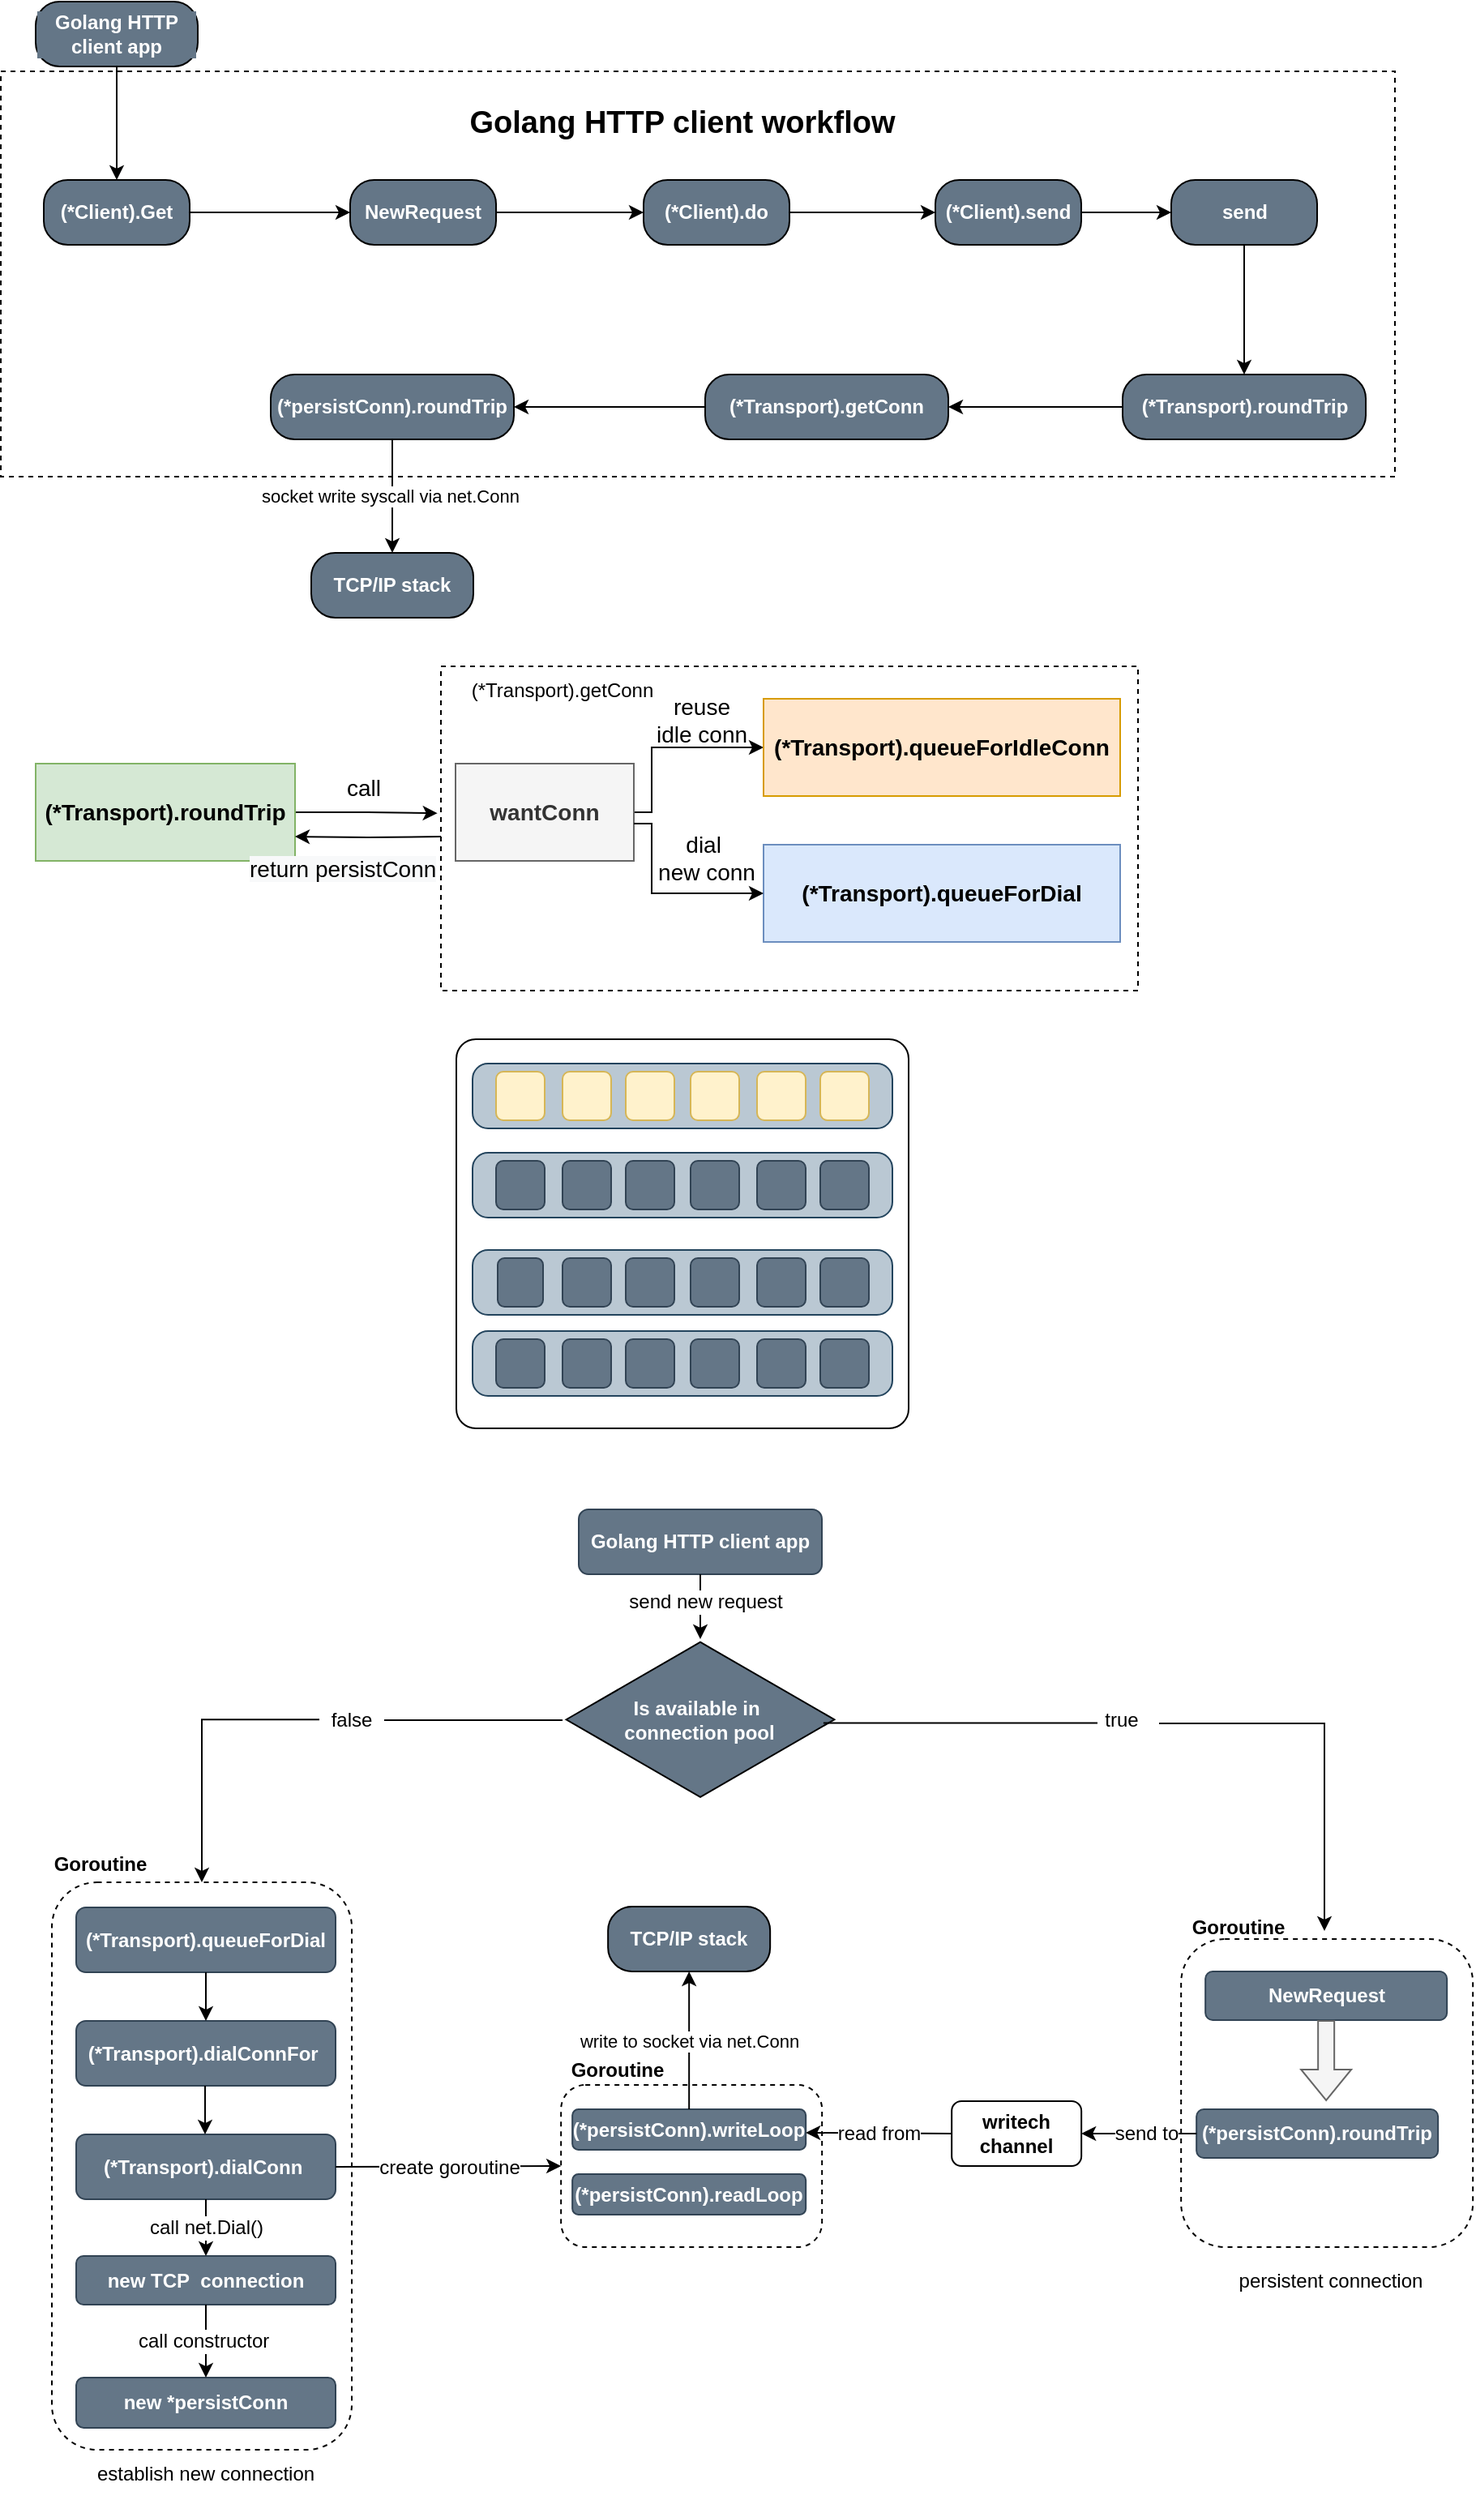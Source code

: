 <mxfile version="15.9.4" type="github">
  <diagram id="J2EWIxKZFVFp0aU-S5zG" name="Page-1">
    <mxGraphModel dx="1422" dy="1936" grid="1" gridSize="10" guides="1" tooltips="1" connect="1" arrows="1" fold="1" page="1" pageScale="1" pageWidth="827" pageHeight="1169" background="none" math="0" shadow="0">
      <root>
        <mxCell id="0" />
        <mxCell id="1" parent="0" />
        <mxCell id="nPq5z5EwJPDNXG9xJYMo-1" value="" style="rounded=0;whiteSpace=wrap;html=1;dashed=1;" parent="1" vertex="1">
          <mxGeometry x="33.5" y="33" width="860" height="250" as="geometry" />
        </mxCell>
        <mxCell id="6nx5Ef50IVuq_1JzivEW-11" value="" style="edgeStyle=orthogonalEdgeStyle;rounded=0;orthogonalLoop=1;jettySize=auto;html=1;entryX=-0.005;entryY=0.453;entryDx=0;entryDy=0;entryPerimeter=0;" parent="1" source="6nx5Ef50IVuq_1JzivEW-2" target="6nx5Ef50IVuq_1JzivEW-3" edge="1">
          <mxGeometry relative="1" as="geometry" />
        </mxCell>
        <mxCell id="6nx5Ef50IVuq_1JzivEW-2" value="(*Transport).roundTrip" style="rounded=1;whiteSpace=wrap;html=1;arcSize=0;fontSize=14;fontStyle=1;fillColor=#d5e8d4;strokeColor=#82b366;" parent="1" vertex="1">
          <mxGeometry x="55" y="460" width="160" height="60" as="geometry" />
        </mxCell>
        <mxCell id="6nx5Ef50IVuq_1JzivEW-3" value="" style="rounded=0;whiteSpace=wrap;html=1;dashed=1;" parent="1" vertex="1">
          <mxGeometry x="305" y="400" width="430" height="200" as="geometry" />
        </mxCell>
        <mxCell id="6nx5Ef50IVuq_1JzivEW-8" value="" style="edgeStyle=orthogonalEdgeStyle;rounded=0;orthogonalLoop=1;jettySize=auto;html=1;entryX=0;entryY=0.5;entryDx=0;entryDy=0;" parent="1" source="6nx5Ef50IVuq_1JzivEW-4" target="6nx5Ef50IVuq_1JzivEW-6" edge="1">
          <mxGeometry relative="1" as="geometry">
            <Array as="points">
              <mxPoint x="435" y="490" />
              <mxPoint x="435" y="450" />
            </Array>
          </mxGeometry>
        </mxCell>
        <mxCell id="6nx5Ef50IVuq_1JzivEW-4" value="wantConn" style="rounded=1;whiteSpace=wrap;html=1;arcSize=0;fontSize=14;fontStyle=1;fillColor=#f5f5f5;strokeColor=#666666;fontColor=#333333;" parent="1" vertex="1">
          <mxGeometry x="314" y="460" width="110" height="60" as="geometry" />
        </mxCell>
        <mxCell id="6nx5Ef50IVuq_1JzivEW-5" value="(*Transport).getConn" style="text;html=1;strokeColor=none;fillColor=none;align=center;verticalAlign=middle;whiteSpace=wrap;rounded=0;dashed=1;" parent="1" vertex="1">
          <mxGeometry x="315" y="400" width="130" height="30" as="geometry" />
        </mxCell>
        <mxCell id="6nx5Ef50IVuq_1JzivEW-6" value="(*Transport).queueForIdleConn" style="rounded=1;whiteSpace=wrap;html=1;arcSize=0;fontSize=14;fontStyle=1;fillColor=#ffe6cc;strokeColor=#d79b00;" parent="1" vertex="1">
          <mxGeometry x="504" y="420" width="220" height="60" as="geometry" />
        </mxCell>
        <mxCell id="6nx5Ef50IVuq_1JzivEW-7" value="(*Transport).queueForDial" style="rounded=1;whiteSpace=wrap;html=1;arcSize=0;fontSize=14;fontStyle=1;fillColor=#dae8fc;strokeColor=#6c8ebf;" parent="1" vertex="1">
          <mxGeometry x="504" y="510" width="220" height="60" as="geometry" />
        </mxCell>
        <mxCell id="6nx5Ef50IVuq_1JzivEW-10" value="" style="edgeStyle=orthogonalEdgeStyle;rounded=0;orthogonalLoop=1;jettySize=auto;html=1;entryX=0;entryY=0.5;entryDx=0;entryDy=0;" parent="1" target="6nx5Ef50IVuq_1JzivEW-7" edge="1">
          <mxGeometry relative="1" as="geometry">
            <mxPoint x="424" y="497" as="sourcePoint" />
            <mxPoint x="514" y="470" as="targetPoint" />
            <Array as="points">
              <mxPoint x="435" y="497" />
              <mxPoint x="435" y="540" />
            </Array>
          </mxGeometry>
        </mxCell>
        <mxCell id="6nx5Ef50IVuq_1JzivEW-12" value="" style="edgeStyle=orthogonalEdgeStyle;rounded=0;orthogonalLoop=1;jettySize=auto;html=1;entryX=1;entryY=0.75;entryDx=0;entryDy=0;" parent="1" target="6nx5Ef50IVuq_1JzivEW-2" edge="1">
          <mxGeometry relative="1" as="geometry">
            <mxPoint x="305" y="505" as="sourcePoint" />
            <mxPoint x="225" y="505" as="targetPoint" />
          </mxGeometry>
        </mxCell>
        <mxCell id="6nx5Ef50IVuq_1JzivEW-13" value="&lt;span style=&quot;color: rgb(0 , 0 , 0) ; font-family: &amp;#34;helvetica&amp;#34; ; font-size: 14px ; font-style: normal ; letter-spacing: normal ; text-indent: 0px ; text-transform: none ; word-spacing: 0px ; background-color: rgb(248 , 249 , 250) ; display: inline ; float: none&quot;&gt;return persistConn&lt;/span&gt;" style="text;whiteSpace=wrap;html=1;fontStyle=0;align=left;" parent="1" vertex="1">
          <mxGeometry x="185" y="510" width="140" height="30" as="geometry" />
        </mxCell>
        <mxCell id="6nx5Ef50IVuq_1JzivEW-14" value="&lt;div style=&quot;text-align: center&quot;&gt;&lt;span style=&quot;font-size: 14px&quot;&gt;&lt;font face=&quot;helvetica&quot;&gt;call&lt;/font&gt;&lt;/span&gt;&lt;/div&gt;" style="text;whiteSpace=wrap;html=1;fontStyle=0" parent="1" vertex="1">
          <mxGeometry x="245" y="460" width="30" height="30" as="geometry" />
        </mxCell>
        <mxCell id="6nx5Ef50IVuq_1JzivEW-16" value="&lt;div style=&quot;text-align: center&quot;&gt;&lt;span style=&quot;font-size: 14px&quot;&gt;&lt;font face=&quot;helvetica&quot;&gt;reuse idle conn&lt;/font&gt;&lt;/span&gt;&lt;/div&gt;" style="text;whiteSpace=wrap;html=1;fontStyle=0" parent="1" vertex="1">
          <mxGeometry x="435" y="410" width="60" height="30" as="geometry" />
        </mxCell>
        <mxCell id="6nx5Ef50IVuq_1JzivEW-17" value="&lt;div&gt;&lt;span style=&quot;font-size: 14px&quot;&gt;&lt;font face=&quot;helvetica&quot;&gt;dial&amp;nbsp;&lt;/font&gt;&lt;/span&gt;&lt;/div&gt;&lt;div&gt;&lt;span style=&quot;font-size: 14px&quot;&gt;&lt;font face=&quot;helvetica&quot;&gt;new conn&lt;/font&gt;&lt;/span&gt;&lt;/div&gt;" style="text;whiteSpace=wrap;html=1;fontStyle=0;align=center;" parent="1" vertex="1">
          <mxGeometry x="434" y="495" width="70" height="31" as="geometry" />
        </mxCell>
        <mxCell id="Hpju6PKB836rXU66gbII-5" value="" style="rounded=1;whiteSpace=wrap;html=1;fontColor=default;strokeColor=default;fillColor=default;arcSize=5;" parent="1" vertex="1">
          <mxGeometry x="314.5" y="630" width="279" height="240" as="geometry" />
        </mxCell>
        <mxCell id="Hpju6PKB836rXU66gbII-6" value="" style="rounded=1;whiteSpace=wrap;html=1;strokeColor=#23445d;fillColor=#bac8d3;arcSize=24;fontColor=default;" parent="1" vertex="1">
          <mxGeometry x="324.5" y="645" width="259" height="40" as="geometry" />
        </mxCell>
        <mxCell id="Hpju6PKB836rXU66gbII-8" value="" style="rounded=1;whiteSpace=wrap;html=1;strokeColor=#d6b656;fillColor=#fff2cc;fontColor=default;" parent="1" vertex="1">
          <mxGeometry x="339" y="650" width="30" height="30" as="geometry" />
        </mxCell>
        <mxCell id="Hpju6PKB836rXU66gbII-9" value="" style="rounded=1;whiteSpace=wrap;html=1;strokeColor=#d6b656;fillColor=#fff2cc;fontColor=default;" parent="1" vertex="1">
          <mxGeometry x="380" y="650" width="30" height="30" as="geometry" />
        </mxCell>
        <mxCell id="Hpju6PKB836rXU66gbII-10" value="" style="rounded=1;whiteSpace=wrap;html=1;strokeColor=#d6b656;fillColor=#fff2cc;fontColor=default;" parent="1" vertex="1">
          <mxGeometry x="419" y="650" width="30" height="30" as="geometry" />
        </mxCell>
        <mxCell id="Hpju6PKB836rXU66gbII-11" value="" style="rounded=1;whiteSpace=wrap;html=1;strokeColor=#d6b656;fillColor=#fff2cc;fontColor=default;" parent="1" vertex="1">
          <mxGeometry x="459" y="650" width="30" height="30" as="geometry" />
        </mxCell>
        <mxCell id="Hpju6PKB836rXU66gbII-12" value="" style="rounded=1;whiteSpace=wrap;html=1;strokeColor=#d6b656;fillColor=#fff2cc;fontColor=default;" parent="1" vertex="1">
          <mxGeometry x="500" y="650" width="30" height="30" as="geometry" />
        </mxCell>
        <mxCell id="Hpju6PKB836rXU66gbII-13" value="" style="rounded=1;whiteSpace=wrap;html=1;strokeColor=#d6b656;fillColor=#fff2cc;fontColor=default;" parent="1" vertex="1">
          <mxGeometry x="539" y="650" width="30" height="30" as="geometry" />
        </mxCell>
        <mxCell id="Hpju6PKB836rXU66gbII-14" value="" style="rounded=1;whiteSpace=wrap;html=1;strokeColor=#23445d;fillColor=#bac8d3;arcSize=24;fontColor=default;" parent="1" vertex="1">
          <mxGeometry x="324.5" y="700" width="259" height="40" as="geometry" />
        </mxCell>
        <mxCell id="Hpju6PKB836rXU66gbII-15" value="" style="rounded=1;whiteSpace=wrap;html=1;strokeColor=#314354;fillColor=#647687;fontColor=#ffffff;" parent="1" vertex="1">
          <mxGeometry x="339" y="705" width="30" height="30" as="geometry" />
        </mxCell>
        <mxCell id="Hpju6PKB836rXU66gbII-16" value="" style="rounded=1;whiteSpace=wrap;html=1;strokeColor=#314354;fillColor=#647687;fontColor=#ffffff;" parent="1" vertex="1">
          <mxGeometry x="380" y="705" width="30" height="30" as="geometry" />
        </mxCell>
        <mxCell id="Hpju6PKB836rXU66gbII-17" value="" style="rounded=1;whiteSpace=wrap;html=1;strokeColor=#314354;fillColor=#647687;fontColor=#ffffff;" parent="1" vertex="1">
          <mxGeometry x="419" y="705" width="30" height="30" as="geometry" />
        </mxCell>
        <mxCell id="Hpju6PKB836rXU66gbII-18" value="" style="rounded=1;whiteSpace=wrap;html=1;strokeColor=#314354;fillColor=#647687;fontColor=#ffffff;" parent="1" vertex="1">
          <mxGeometry x="459" y="705" width="30" height="30" as="geometry" />
        </mxCell>
        <mxCell id="Hpju6PKB836rXU66gbII-19" value="" style="rounded=1;whiteSpace=wrap;html=1;strokeColor=#314354;fillColor=#647687;fontColor=#ffffff;" parent="1" vertex="1">
          <mxGeometry x="500" y="705" width="30" height="30" as="geometry" />
        </mxCell>
        <mxCell id="Hpju6PKB836rXU66gbII-20" value="" style="rounded=1;whiteSpace=wrap;html=1;strokeColor=#314354;fillColor=#647687;fontColor=#ffffff;" parent="1" vertex="1">
          <mxGeometry x="539" y="705" width="30" height="30" as="geometry" />
        </mxCell>
        <mxCell id="Hpju6PKB836rXU66gbII-21" value="" style="rounded=1;whiteSpace=wrap;html=1;strokeColor=#23445d;fillColor=#bac8d3;arcSize=24;fontColor=default;" parent="1" vertex="1">
          <mxGeometry x="324.5" y="760" width="259" height="40" as="geometry" />
        </mxCell>
        <mxCell id="Hpju6PKB836rXU66gbII-22" value="" style="rounded=1;whiteSpace=wrap;html=1;strokeColor=#314354;fillColor=#647687;fontColor=#ffffff;" parent="1" vertex="1">
          <mxGeometry x="340" y="765" width="28" height="30" as="geometry" />
        </mxCell>
        <mxCell id="Hpju6PKB836rXU66gbII-23" value="" style="rounded=1;whiteSpace=wrap;html=1;strokeColor=#314354;fillColor=#647687;fontColor=#ffffff;" parent="1" vertex="1">
          <mxGeometry x="380" y="765" width="30" height="30" as="geometry" />
        </mxCell>
        <mxCell id="Hpju6PKB836rXU66gbII-24" value="" style="rounded=1;whiteSpace=wrap;html=1;strokeColor=#314354;fillColor=#647687;fontColor=#ffffff;" parent="1" vertex="1">
          <mxGeometry x="419" y="765" width="30" height="30" as="geometry" />
        </mxCell>
        <mxCell id="Hpju6PKB836rXU66gbII-25" value="" style="rounded=1;whiteSpace=wrap;html=1;strokeColor=#314354;fillColor=#647687;fontColor=#ffffff;" parent="1" vertex="1">
          <mxGeometry x="459" y="765" width="30" height="30" as="geometry" />
        </mxCell>
        <mxCell id="Hpju6PKB836rXU66gbII-26" value="" style="rounded=1;whiteSpace=wrap;html=1;strokeColor=#314354;fillColor=#647687;fontColor=#ffffff;" parent="1" vertex="1">
          <mxGeometry x="500" y="765" width="30" height="30" as="geometry" />
        </mxCell>
        <mxCell id="Hpju6PKB836rXU66gbII-27" value="" style="rounded=1;whiteSpace=wrap;html=1;strokeColor=#314354;fillColor=#647687;fontColor=#ffffff;" parent="1" vertex="1">
          <mxGeometry x="539" y="765" width="30" height="30" as="geometry" />
        </mxCell>
        <mxCell id="Hpju6PKB836rXU66gbII-28" value="" style="rounded=1;whiteSpace=wrap;html=1;strokeColor=#23445d;fillColor=#bac8d3;arcSize=24;fontColor=default;" parent="1" vertex="1">
          <mxGeometry x="324.5" y="810" width="259" height="40" as="geometry" />
        </mxCell>
        <mxCell id="Hpju6PKB836rXU66gbII-29" value="" style="rounded=1;whiteSpace=wrap;html=1;strokeColor=#314354;fillColor=#647687;fontColor=#ffffff;" parent="1" vertex="1">
          <mxGeometry x="339" y="815" width="30" height="30" as="geometry" />
        </mxCell>
        <mxCell id="Hpju6PKB836rXU66gbII-30" value="" style="rounded=1;whiteSpace=wrap;html=1;strokeColor=#314354;fillColor=#647687;fontColor=#ffffff;" parent="1" vertex="1">
          <mxGeometry x="380" y="815" width="30" height="30" as="geometry" />
        </mxCell>
        <mxCell id="Hpju6PKB836rXU66gbII-31" value="" style="rounded=1;whiteSpace=wrap;html=1;strokeColor=#314354;fillColor=#647687;fontColor=#ffffff;" parent="1" vertex="1">
          <mxGeometry x="419" y="815" width="30" height="30" as="geometry" />
        </mxCell>
        <mxCell id="Hpju6PKB836rXU66gbII-32" value="" style="rounded=1;whiteSpace=wrap;html=1;strokeColor=#314354;fillColor=#647687;fontColor=#ffffff;" parent="1" vertex="1">
          <mxGeometry x="459" y="815" width="30" height="30" as="geometry" />
        </mxCell>
        <mxCell id="Hpju6PKB836rXU66gbII-33" value="" style="rounded=1;whiteSpace=wrap;html=1;strokeColor=#314354;fillColor=#647687;fontColor=#ffffff;" parent="1" vertex="1">
          <mxGeometry x="500" y="815" width="30" height="30" as="geometry" />
        </mxCell>
        <mxCell id="Hpju6PKB836rXU66gbII-34" value="" style="rounded=1;whiteSpace=wrap;html=1;strokeColor=#314354;fillColor=#647687;fontColor=#ffffff;" parent="1" vertex="1">
          <mxGeometry x="539" y="815" width="30" height="30" as="geometry" />
        </mxCell>
        <mxCell id="pzGNESv07BAN-wGDjxDe-1" value="(*Transport).dialConnFor&amp;nbsp;" style="rounded=1;whiteSpace=wrap;html=1;fillColor=#647687;strokeColor=#314354;fontStyle=1;fontColor=#ffffff;" parent="1" vertex="1">
          <mxGeometry x="80" y="1235.5" width="160" height="40" as="geometry" />
        </mxCell>
        <mxCell id="pzGNESv07BAN-wGDjxDe-2" value="(*Transport).queueForDial" style="rounded=1;whiteSpace=wrap;html=1;fillColor=#647687;strokeColor=#314354;fontStyle=1;fontColor=#ffffff;" parent="1" vertex="1">
          <mxGeometry x="80" y="1165.5" width="160" height="40" as="geometry" />
        </mxCell>
        <mxCell id="pzGNESv07BAN-wGDjxDe-3" value="(*Transport).dialConn&amp;nbsp;" style="rounded=1;whiteSpace=wrap;html=1;fillColor=#647687;strokeColor=#314354;fontStyle=1;fontColor=#ffffff;" parent="1" vertex="1">
          <mxGeometry x="80" y="1305.5" width="160" height="40" as="geometry" />
        </mxCell>
        <mxCell id="pzGNESv07BAN-wGDjxDe-6" value="new TCP&amp;nbsp; connection" style="rounded=1;whiteSpace=wrap;html=1;strokeColor=#314354;fillColor=#647687;fontColor=#ffffff;fontStyle=1" parent="1" vertex="1">
          <mxGeometry x="80" y="1380.5" width="160" height="30" as="geometry" />
        </mxCell>
        <mxCell id="pzGNESv07BAN-wGDjxDe-9" value="" style="whiteSpace=wrap;html=1;rounded=1;fontStyle=1;strokeColor=default;fillColor=none;fontColor=default;dashed=1;" parent="1" vertex="1">
          <mxGeometry x="379.08" y="1275" width="161" height="100" as="geometry" />
        </mxCell>
        <mxCell id="pzGNESv07BAN-wGDjxDe-7" value="(*persistConn).writeLoop" style="rounded=1;whiteSpace=wrap;html=1;strokeColor=#314354;fillColor=#647687;fontColor=#ffffff;fontStyle=1" parent="1" vertex="1">
          <mxGeometry x="386.08" y="1290" width="144" height="25" as="geometry" />
        </mxCell>
        <mxCell id="pzGNESv07BAN-wGDjxDe-8" value="(*persistConn).readLoop" style="rounded=1;whiteSpace=wrap;html=1;strokeColor=#314354;fillColor=#647687;fontColor=#ffffff;fontStyle=1" parent="1" vertex="1">
          <mxGeometry x="386.08" y="1330" width="144" height="25" as="geometry" />
        </mxCell>
        <mxCell id="pzGNESv07BAN-wGDjxDe-10" value="Goroutine" style="text;html=1;strokeColor=none;fillColor=none;align=center;verticalAlign=middle;whiteSpace=wrap;rounded=0;dashed=1;fontColor=default;fontStyle=1" parent="1" vertex="1">
          <mxGeometry x="384.08" y="1251" width="60" height="30" as="geometry" />
        </mxCell>
        <mxCell id="pzGNESv07BAN-wGDjxDe-12" value="(*persistConn).roundTrip" style="rounded=1;whiteSpace=wrap;html=1;strokeColor=#314354;fillColor=#647687;fontColor=#ffffff;fontStyle=1" parent="1" vertex="1">
          <mxGeometry x="771.08" y="1290" width="149" height="30" as="geometry" />
        </mxCell>
        <mxCell id="pzGNESv07BAN-wGDjxDe-24" value="writech&lt;br&gt;channel" style="rounded=1;whiteSpace=wrap;html=1;fontColor=default;strokeColor=default;fillColor=none;fontStyle=1" parent="1" vertex="1">
          <mxGeometry x="620.08" y="1285" width="80" height="40" as="geometry" />
        </mxCell>
        <mxCell id="pzGNESv07BAN-wGDjxDe-28" value="" style="endArrow=classic;html=1;rounded=0;labelBackgroundColor=default;fontColor=default;strokeColor=default;strokeWidth=1;exitX=0.5;exitY=1;exitDx=0;exitDy=0;entryX=0.5;entryY=0;entryDx=0;entryDy=0;" parent="1" source="pzGNESv07BAN-wGDjxDe-2" target="pzGNESv07BAN-wGDjxDe-1" edge="1">
          <mxGeometry width="50" height="50" relative="1" as="geometry">
            <mxPoint x="370" y="1195.5" as="sourcePoint" />
            <mxPoint x="420" y="1145.5" as="targetPoint" />
          </mxGeometry>
        </mxCell>
        <mxCell id="pzGNESv07BAN-wGDjxDe-29" value="" style="endArrow=classic;html=1;rounded=0;labelBackgroundColor=default;fontColor=default;strokeColor=default;strokeWidth=1;exitX=0.5;exitY=1;exitDx=0;exitDy=0;entryX=0.5;entryY=0;entryDx=0;entryDy=0;" parent="1" edge="1">
          <mxGeometry width="50" height="50" relative="1" as="geometry">
            <mxPoint x="159.5" y="1275.5" as="sourcePoint" />
            <mxPoint x="159.5" y="1305.5" as="targetPoint" />
          </mxGeometry>
        </mxCell>
        <mxCell id="pzGNESv07BAN-wGDjxDe-36" value="NewRequest" style="rounded=1;whiteSpace=wrap;html=1;strokeColor=#314354;fillColor=#647687;fontColor=#ffffff;fontStyle=1" parent="1" vertex="1">
          <mxGeometry x="776.58" y="1205" width="149" height="30" as="geometry" />
        </mxCell>
        <mxCell id="pzGNESv07BAN-wGDjxDe-38" value="" style="shape=flexArrow;endArrow=classic;html=1;rounded=0;labelBackgroundColor=default;fontColor=default;strokeColor=#666666;strokeWidth=1;exitX=0.5;exitY=1;exitDx=0;exitDy=0;fillColor=#f5f5f5;entryX=0.5;entryY=0;entryDx=0;entryDy=0;" parent="1" source="pzGNESv07BAN-wGDjxDe-36" edge="1">
          <mxGeometry width="50" height="50" relative="1" as="geometry">
            <mxPoint x="533.58" y="1295" as="sourcePoint" />
            <mxPoint x="851.08" y="1285" as="targetPoint" />
          </mxGeometry>
        </mxCell>
        <mxCell id="pzGNESv07BAN-wGDjxDe-44" value="new *persistConn" style="rounded=1;whiteSpace=wrap;html=1;strokeColor=#314354;fillColor=#647687;fontColor=#ffffff;fontStyle=1" parent="1" vertex="1">
          <mxGeometry x="80" y="1455.5" width="160" height="31" as="geometry" />
        </mxCell>
        <mxCell id="pzGNESv07BAN-wGDjxDe-48" value="" style="whiteSpace=wrap;html=1;rounded=1;fontStyle=1;strokeColor=default;fillColor=none;fontColor=default;dashed=1;" parent="1" vertex="1">
          <mxGeometry x="761.58" y="1185" width="180" height="190" as="geometry" />
        </mxCell>
        <mxCell id="pzGNESv07BAN-wGDjxDe-49" value="Goroutine" style="text;html=1;strokeColor=none;fillColor=none;align=center;verticalAlign=middle;whiteSpace=wrap;rounded=0;dashed=1;fontColor=default;fontStyle=1" parent="1" vertex="1">
          <mxGeometry x="766.58" y="1163" width="60" height="30" as="geometry" />
        </mxCell>
        <mxCell id="GXO4SjL9WCgsoghpwDpz-4" value="" style="edgeStyle=orthogonalEdgeStyle;rounded=0;orthogonalLoop=1;jettySize=auto;html=1;fontColor=#FFFFFF;" parent="1" source="GXO4SjL9WCgsoghpwDpz-2" target="GXO4SjL9WCgsoghpwDpz-3" edge="1">
          <mxGeometry relative="1" as="geometry" />
        </mxCell>
        <mxCell id="GXO4SjL9WCgsoghpwDpz-2" value="Golang HTTP client app" style="rounded=1;whiteSpace=wrap;html=1;labelBackgroundColor=#647687;fontColor=#FFFFFF;fillColor=#647687;align=center;verticalAlign=middle;arcSize=37;fontStyle=1" parent="1" vertex="1">
          <mxGeometry x="55" y="-10" width="100" height="40" as="geometry" />
        </mxCell>
        <mxCell id="GXO4SjL9WCgsoghpwDpz-6" value="" style="edgeStyle=orthogonalEdgeStyle;rounded=0;orthogonalLoop=1;jettySize=auto;html=1;fontColor=#FFFFFF;" parent="1" source="GXO4SjL9WCgsoghpwDpz-3" target="GXO4SjL9WCgsoghpwDpz-5" edge="1">
          <mxGeometry relative="1" as="geometry" />
        </mxCell>
        <mxCell id="GXO4SjL9WCgsoghpwDpz-3" value="(*Client).Get" style="rounded=1;whiteSpace=wrap;html=1;labelBackgroundColor=#647687;fontColor=#FFFFFF;fillColor=#647687;align=center;verticalAlign=middle;arcSize=37;fontStyle=1" parent="1" vertex="1">
          <mxGeometry x="60" y="100" width="90" height="40" as="geometry" />
        </mxCell>
        <mxCell id="GXO4SjL9WCgsoghpwDpz-8" value="" style="edgeStyle=orthogonalEdgeStyle;rounded=0;orthogonalLoop=1;jettySize=auto;html=1;fontColor=#FFFFFF;" parent="1" source="GXO4SjL9WCgsoghpwDpz-5" target="GXO4SjL9WCgsoghpwDpz-7" edge="1">
          <mxGeometry relative="1" as="geometry" />
        </mxCell>
        <mxCell id="GXO4SjL9WCgsoghpwDpz-5" value="NewRequest" style="rounded=1;whiteSpace=wrap;html=1;labelBackgroundColor=#647687;fontColor=#FFFFFF;fillColor=#647687;align=center;verticalAlign=middle;arcSize=37;fontStyle=1" parent="1" vertex="1">
          <mxGeometry x="249" y="100" width="90" height="40" as="geometry" />
        </mxCell>
        <mxCell id="GXO4SjL9WCgsoghpwDpz-10" value="" style="edgeStyle=orthogonalEdgeStyle;rounded=0;orthogonalLoop=1;jettySize=auto;html=1;fontColor=#FFFFFF;" parent="1" source="GXO4SjL9WCgsoghpwDpz-7" target="GXO4SjL9WCgsoghpwDpz-9" edge="1">
          <mxGeometry relative="1" as="geometry" />
        </mxCell>
        <mxCell id="GXO4SjL9WCgsoghpwDpz-7" value="(*Client).do" style="rounded=1;whiteSpace=wrap;html=1;labelBackgroundColor=#647687;fontColor=#FFFFFF;fillColor=#647687;align=center;verticalAlign=middle;arcSize=37;fontStyle=1" parent="1" vertex="1">
          <mxGeometry x="430" y="100" width="90" height="40" as="geometry" />
        </mxCell>
        <mxCell id="GXO4SjL9WCgsoghpwDpz-12" value="" style="edgeStyle=orthogonalEdgeStyle;rounded=0;orthogonalLoop=1;jettySize=auto;html=1;fontColor=#FFFFFF;" parent="1" source="GXO4SjL9WCgsoghpwDpz-9" target="GXO4SjL9WCgsoghpwDpz-11" edge="1">
          <mxGeometry relative="1" as="geometry" />
        </mxCell>
        <mxCell id="GXO4SjL9WCgsoghpwDpz-9" value="(*Client).send" style="rounded=1;whiteSpace=wrap;html=1;labelBackgroundColor=#647687;fontColor=#FFFFFF;fillColor=#647687;align=center;verticalAlign=middle;arcSize=37;fontStyle=1" parent="1" vertex="1">
          <mxGeometry x="610" y="100" width="90" height="40" as="geometry" />
        </mxCell>
        <mxCell id="GXO4SjL9WCgsoghpwDpz-14" value="" style="edgeStyle=orthogonalEdgeStyle;rounded=0;orthogonalLoop=1;jettySize=auto;html=1;fontColor=#FFFFFF;" parent="1" source="GXO4SjL9WCgsoghpwDpz-11" target="GXO4SjL9WCgsoghpwDpz-13" edge="1">
          <mxGeometry relative="1" as="geometry" />
        </mxCell>
        <mxCell id="GXO4SjL9WCgsoghpwDpz-11" value="send" style="rounded=1;whiteSpace=wrap;html=1;labelBackgroundColor=#647687;fontColor=#FFFFFF;fillColor=#647687;align=center;verticalAlign=middle;arcSize=37;fontStyle=1" parent="1" vertex="1">
          <mxGeometry x="755.5" y="100" width="90" height="40" as="geometry" />
        </mxCell>
        <mxCell id="GXO4SjL9WCgsoghpwDpz-16" value="" style="edgeStyle=orthogonalEdgeStyle;rounded=0;orthogonalLoop=1;jettySize=auto;html=1;fontColor=#FFFFFF;" parent="1" source="GXO4SjL9WCgsoghpwDpz-13" target="GXO4SjL9WCgsoghpwDpz-15" edge="1">
          <mxGeometry relative="1" as="geometry" />
        </mxCell>
        <mxCell id="GXO4SjL9WCgsoghpwDpz-13" value="(*Transport).roundTrip" style="rounded=1;whiteSpace=wrap;html=1;labelBackgroundColor=#647687;fontColor=#FFFFFF;fillColor=#647687;align=center;verticalAlign=middle;arcSize=37;fontStyle=1" parent="1" vertex="1">
          <mxGeometry x="725.5" y="220" width="150" height="40" as="geometry" />
        </mxCell>
        <mxCell id="GXO4SjL9WCgsoghpwDpz-18" value="" style="edgeStyle=orthogonalEdgeStyle;rounded=0;orthogonalLoop=1;jettySize=auto;html=1;fontColor=#FFFFFF;" parent="1" source="GXO4SjL9WCgsoghpwDpz-15" target="GXO4SjL9WCgsoghpwDpz-17" edge="1">
          <mxGeometry relative="1" as="geometry" />
        </mxCell>
        <mxCell id="GXO4SjL9WCgsoghpwDpz-15" value="(*Transport).getConn" style="rounded=1;whiteSpace=wrap;html=1;labelBackgroundColor=#647687;fontColor=#FFFFFF;fillColor=#647687;align=center;verticalAlign=middle;arcSize=37;fontStyle=1" parent="1" vertex="1">
          <mxGeometry x="468" y="220" width="150" height="40" as="geometry" />
        </mxCell>
        <mxCell id="GXO4SjL9WCgsoghpwDpz-17" value="(*persistConn).roundTrip" style="rounded=1;whiteSpace=wrap;html=1;labelBackgroundColor=#647687;fontColor=#FFFFFF;fillColor=#647687;align=center;verticalAlign=middle;arcSize=37;fontStyle=1" parent="1" vertex="1">
          <mxGeometry x="200" y="220" width="150" height="40" as="geometry" />
        </mxCell>
        <mxCell id="nPq5z5EwJPDNXG9xJYMo-4" value="Golang HTTP client workflow" style="text;html=1;strokeColor=none;fillColor=none;align=center;verticalAlign=middle;whiteSpace=wrap;rounded=0;dashed=1;fontSize=19;fontStyle=1" parent="1" vertex="1">
          <mxGeometry x="318.25" y="50" width="271.5" height="30" as="geometry" />
        </mxCell>
        <mxCell id="nPq5z5EwJPDNXG9xJYMo-14" value="" style="endArrow=classic;html=1;rounded=0;fontSize=12;exitX=0;exitY=0.5;exitDx=0;exitDy=0;entryX=1;entryY=0.5;entryDx=0;entryDy=0;" parent="1" source="pzGNESv07BAN-wGDjxDe-12" target="pzGNESv07BAN-wGDjxDe-24" edge="1">
          <mxGeometry relative="1" as="geometry">
            <mxPoint x="665.58" y="1355" as="sourcePoint" />
            <mxPoint x="726.58" y="1305" as="targetPoint" />
          </mxGeometry>
        </mxCell>
        <mxCell id="nPq5z5EwJPDNXG9xJYMo-15" value="send to" style="edgeLabel;resizable=0;html=1;align=center;verticalAlign=middle;rounded=1;dashed=1;fontSize=12;" parent="nPq5z5EwJPDNXG9xJYMo-14" connectable="0" vertex="1">
          <mxGeometry relative="1" as="geometry">
            <mxPoint x="4" as="offset" />
          </mxGeometry>
        </mxCell>
        <mxCell id="nPq5z5EwJPDNXG9xJYMo-16" value="" style="endArrow=classic;html=1;rounded=0;fontSize=12;entryX=1;entryY=0.5;entryDx=0;entryDy=0;" parent="1" edge="1">
          <mxGeometry relative="1" as="geometry">
            <mxPoint x="620.08" y="1305" as="sourcePoint" />
            <mxPoint x="530.08" y="1304.5" as="targetPoint" />
          </mxGeometry>
        </mxCell>
        <mxCell id="nPq5z5EwJPDNXG9xJYMo-17" value="read from" style="edgeLabel;resizable=0;html=1;align=center;verticalAlign=middle;rounded=1;dashed=1;fontSize=12;" parent="nPq5z5EwJPDNXG9xJYMo-16" connectable="0" vertex="1">
          <mxGeometry relative="1" as="geometry" />
        </mxCell>
        <mxCell id="nPq5z5EwJPDNXG9xJYMo-22" value="" style="endArrow=classic;html=1;rounded=0;fontSize=12;exitX=1;exitY=0.5;exitDx=0;exitDy=0;entryX=0;entryY=0.5;entryDx=0;entryDy=0;" parent="1" source="pzGNESv07BAN-wGDjxDe-3" target="pzGNESv07BAN-wGDjxDe-9" edge="1">
          <mxGeometry relative="1" as="geometry">
            <mxPoint x="600" y="1010" as="sourcePoint" />
            <mxPoint x="700" y="1010" as="targetPoint" />
          </mxGeometry>
        </mxCell>
        <mxCell id="nPq5z5EwJPDNXG9xJYMo-23" value="create goroutine" style="edgeLabel;resizable=0;html=1;align=center;verticalAlign=middle;rounded=1;dashed=1;fontSize=12;" parent="nPq5z5EwJPDNXG9xJYMo-22" connectable="0" vertex="1">
          <mxGeometry relative="1" as="geometry" />
        </mxCell>
        <mxCell id="nPq5z5EwJPDNXG9xJYMo-24" value="" style="endArrow=classic;html=1;rounded=0;fontSize=12;exitX=0.5;exitY=1;exitDx=0;exitDy=0;entryX=0.5;entryY=0;entryDx=0;entryDy=0;" parent="1" source="pzGNESv07BAN-wGDjxDe-3" target="pzGNESv07BAN-wGDjxDe-6" edge="1">
          <mxGeometry relative="1" as="geometry">
            <mxPoint x="600" y="1380.5" as="sourcePoint" />
            <mxPoint x="700" y="1380.5" as="targetPoint" />
          </mxGeometry>
        </mxCell>
        <mxCell id="nPq5z5EwJPDNXG9xJYMo-25" value="call net.Dial()" style="edgeLabel;resizable=0;html=1;align=center;verticalAlign=middle;rounded=1;dashed=1;fontSize=12;" parent="nPq5z5EwJPDNXG9xJYMo-24" connectable="0" vertex="1">
          <mxGeometry relative="1" as="geometry" />
        </mxCell>
        <mxCell id="nPq5z5EwJPDNXG9xJYMo-26" value="" style="endArrow=classic;html=1;rounded=0;fontSize=12;exitX=0.5;exitY=1;exitDx=0;exitDy=0;entryX=0.5;entryY=0;entryDx=0;entryDy=0;" parent="1" source="pzGNESv07BAN-wGDjxDe-6" target="pzGNESv07BAN-wGDjxDe-44" edge="1">
          <mxGeometry relative="1" as="geometry">
            <mxPoint x="600" y="1380.5" as="sourcePoint" />
            <mxPoint x="700" y="1380.5" as="targetPoint" />
          </mxGeometry>
        </mxCell>
        <mxCell id="nPq5z5EwJPDNXG9xJYMo-27" value="call constructor&amp;nbsp;" style="edgeLabel;resizable=0;html=1;align=center;verticalAlign=middle;rounded=1;dashed=1;fontSize=12;" parent="nPq5z5EwJPDNXG9xJYMo-26" connectable="0" vertex="1">
          <mxGeometry relative="1" as="geometry" />
        </mxCell>
        <mxCell id="8OKZ1EZD1Po-fwL-eI_C-2" value="TCP/IP stack" style="rounded=1;whiteSpace=wrap;html=1;labelBackgroundColor=#647687;fontColor=#FFFFFF;fillColor=#647687;align=center;verticalAlign=middle;arcSize=37;fontStyle=1" parent="1" vertex="1">
          <mxGeometry x="225" y="330" width="100" height="40" as="geometry" />
        </mxCell>
        <mxCell id="8OKZ1EZD1Po-fwL-eI_C-5" value="" style="endArrow=classic;html=1;rounded=0;entryX=0.5;entryY=0;entryDx=0;entryDy=0;exitX=0.5;exitY=1;exitDx=0;exitDy=0;" parent="1" source="GXO4SjL9WCgsoghpwDpz-17" target="8OKZ1EZD1Po-fwL-eI_C-2" edge="1">
          <mxGeometry relative="1" as="geometry">
            <mxPoint x="450" y="320" as="sourcePoint" />
            <mxPoint x="550" y="320" as="targetPoint" />
          </mxGeometry>
        </mxCell>
        <mxCell id="8OKZ1EZD1Po-fwL-eI_C-6" value="socket write syscall via net.Conn&amp;nbsp;" style="edgeLabel;resizable=0;html=1;align=center;verticalAlign=middle;" parent="8OKZ1EZD1Po-fwL-eI_C-5" connectable="0" vertex="1">
          <mxGeometry relative="1" as="geometry" />
        </mxCell>
        <mxCell id="vsvxtZL9f-dgq6v5vD0c-2" value="" style="endArrow=classic;html=1;rounded=0;exitX=0.5;exitY=0;exitDx=0;exitDy=0;" parent="1" source="pzGNESv07BAN-wGDjxDe-7" edge="1">
          <mxGeometry relative="1" as="geometry">
            <mxPoint x="580.08" y="1115" as="sourcePoint" />
            <mxPoint x="458.08" y="1205" as="targetPoint" />
          </mxGeometry>
        </mxCell>
        <mxCell id="vsvxtZL9f-dgq6v5vD0c-3" value="write to socket via net.Conn" style="edgeLabel;resizable=0;html=1;align=center;verticalAlign=middle;" parent="vsvxtZL9f-dgq6v5vD0c-2" connectable="0" vertex="1">
          <mxGeometry relative="1" as="geometry" />
        </mxCell>
        <mxCell id="vsvxtZL9f-dgq6v5vD0c-4" value="TCP/IP stack" style="rounded=1;whiteSpace=wrap;html=1;labelBackgroundColor=#647687;fontColor=#FFFFFF;fillColor=#647687;align=center;verticalAlign=middle;arcSize=37;fontStyle=1" parent="1" vertex="1">
          <mxGeometry x="408.08" y="1165" width="100" height="40" as="geometry" />
        </mxCell>
        <mxCell id="jRDP6MnaCGESkvPAGSTv-2" value="" style="whiteSpace=wrap;html=1;rounded=1;fontStyle=1;strokeColor=default;fillColor=none;fontColor=default;dashed=1;" vertex="1" parent="1">
          <mxGeometry x="65" y="1150" width="185" height="350" as="geometry" />
        </mxCell>
        <mxCell id="jRDP6MnaCGESkvPAGSTv-6" value="Golang HTTP client app" style="rounded=1;whiteSpace=wrap;html=1;fillColor=#647687;strokeColor=#314354;fontStyle=1;fontColor=#ffffff;" vertex="1" parent="1">
          <mxGeometry x="390.0" y="920" width="150" height="40" as="geometry" />
        </mxCell>
        <mxCell id="jRDP6MnaCGESkvPAGSTv-7" value="Is available in&amp;nbsp;&lt;br&gt;connection pool" style="html=1;whiteSpace=wrap;aspect=fixed;shape=isoRectangle;fillColor=#647687;fontColor=#FFFFFF;fontStyle=1" vertex="1" parent="1">
          <mxGeometry x="382.29" y="1000" width="165.42" height="99.25" as="geometry" />
        </mxCell>
        <mxCell id="jRDP6MnaCGESkvPAGSTv-8" value="" style="endArrow=classic;html=1;rounded=0;fontColor=#FFFFFF;exitX=0.5;exitY=1;exitDx=0;exitDy=0;" edge="1" parent="1" source="jRDP6MnaCGESkvPAGSTv-6" target="jRDP6MnaCGESkvPAGSTv-7">
          <mxGeometry width="50" height="50" relative="1" as="geometry">
            <mxPoint x="510" y="1220" as="sourcePoint" />
            <mxPoint x="560" y="1170" as="targetPoint" />
          </mxGeometry>
        </mxCell>
        <mxCell id="jRDP6MnaCGESkvPAGSTv-9" value="send new request" style="edgeLabel;resizable=0;html=1;align=center;verticalAlign=middle;dashed=1;fontSize=12;" connectable="0" vertex="1" parent="1">
          <mxGeometry x="467.997" y="976.999" as="geometry" />
        </mxCell>
        <mxCell id="jRDP6MnaCGESkvPAGSTv-11" value="" style="edgeStyle=segmentEdgeStyle;endArrow=classic;html=1;rounded=0;fontColor=#FFFFFF;entryX=0.5;entryY=0;entryDx=0;entryDy=0;startArrow=none;" edge="1" parent="1" source="jRDP6MnaCGESkvPAGSTv-14" target="jRDP6MnaCGESkvPAGSTv-2">
          <mxGeometry width="50" height="50" relative="1" as="geometry">
            <mxPoint x="380" y="1050" as="sourcePoint" />
            <mxPoint x="180" y="1160" as="targetPoint" />
            <Array as="points">
              <mxPoint x="158" y="1050" />
            </Array>
          </mxGeometry>
        </mxCell>
        <mxCell id="jRDP6MnaCGESkvPAGSTv-14" value="false" style="text;html=1;strokeColor=none;fillColor=none;align=center;verticalAlign=middle;whiteSpace=wrap;rounded=0;fontColor=#000000;" vertex="1" parent="1">
          <mxGeometry x="230" y="1034.63" width="40" height="30" as="geometry" />
        </mxCell>
        <mxCell id="jRDP6MnaCGESkvPAGSTv-15" value="" style="edgeStyle=segmentEdgeStyle;endArrow=none;html=1;rounded=0;fontColor=#FFFFFF;" edge="1" parent="1" target="jRDP6MnaCGESkvPAGSTv-14">
          <mxGeometry width="50" height="50" relative="1" as="geometry">
            <mxPoint x="380" y="1050" as="sourcePoint" />
            <mxPoint x="290" y="1045" as="targetPoint" />
            <Array as="points" />
          </mxGeometry>
        </mxCell>
        <mxCell id="jRDP6MnaCGESkvPAGSTv-16" value="" style="edgeStyle=segmentEdgeStyle;endArrow=classic;html=1;rounded=0;fontColor=#000000;startArrow=none;" edge="1" parent="1">
          <mxGeometry width="50" height="50" relative="1" as="geometry">
            <mxPoint x="748" y="1052" as="sourcePoint" />
            <mxPoint x="850" y="1180" as="targetPoint" />
            <Array as="points">
              <mxPoint x="748" y="1052" />
              <mxPoint x="850" y="1052" />
            </Array>
          </mxGeometry>
        </mxCell>
        <mxCell id="jRDP6MnaCGESkvPAGSTv-17" value="true" style="text;html=1;strokeColor=none;fillColor=none;align=center;verticalAlign=middle;whiteSpace=wrap;rounded=0;fontColor=#000000;" vertex="1" parent="1">
          <mxGeometry x="710" y="1034.63" width="30" height="30" as="geometry" />
        </mxCell>
        <mxCell id="jRDP6MnaCGESkvPAGSTv-18" value="" style="edgeStyle=segmentEdgeStyle;endArrow=none;html=1;rounded=0;fontColor=#000000;exitX=0.959;exitY=0.521;exitDx=0;exitDy=0;exitPerimeter=0;" edge="1" parent="1" source="jRDP6MnaCGESkvPAGSTv-7" target="jRDP6MnaCGESkvPAGSTv-17">
          <mxGeometry width="50" height="50" relative="1" as="geometry">
            <mxPoint x="540.928" y="1051.709" as="sourcePoint" />
            <mxPoint x="850" y="1180" as="targetPoint" />
            <Array as="points" />
          </mxGeometry>
        </mxCell>
        <mxCell id="jRDP6MnaCGESkvPAGSTv-20" value="Goroutine" style="text;html=1;strokeColor=none;fillColor=none;align=center;verticalAlign=middle;whiteSpace=wrap;rounded=0;dashed=1;fontColor=default;fontStyle=1" vertex="1" parent="1">
          <mxGeometry x="65" y="1124" width="60" height="30" as="geometry" />
        </mxCell>
        <mxCell id="jRDP6MnaCGESkvPAGSTv-21" value="establish new connection" style="text;html=1;strokeColor=none;fillColor=none;align=center;verticalAlign=middle;whiteSpace=wrap;rounded=0;fontColor=#000000;" vertex="1" parent="1">
          <mxGeometry x="85" y="1500" width="150" height="30" as="geometry" />
        </mxCell>
        <mxCell id="jRDP6MnaCGESkvPAGSTv-22" value="persistent connection" style="text;html=1;strokeColor=none;fillColor=none;align=center;verticalAlign=middle;whiteSpace=wrap;rounded=0;fontColor=#000000;" vertex="1" parent="1">
          <mxGeometry x="779.08" y="1380.5" width="150" height="30" as="geometry" />
        </mxCell>
      </root>
    </mxGraphModel>
  </diagram>
</mxfile>
